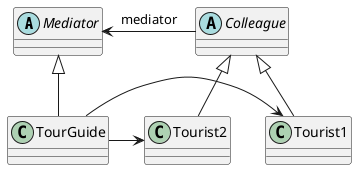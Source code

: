 @startuml

abstract Mediator {}

abstract Colleague {}

class TourGuide extends Mediator {}

class Tourist1 extends Colleague {}

class Tourist2 extends Colleague {}

TourGuide -> Tourist1
TourGuide -> Tourist2
Colleague -left> Mediator : mediator


@enduml
